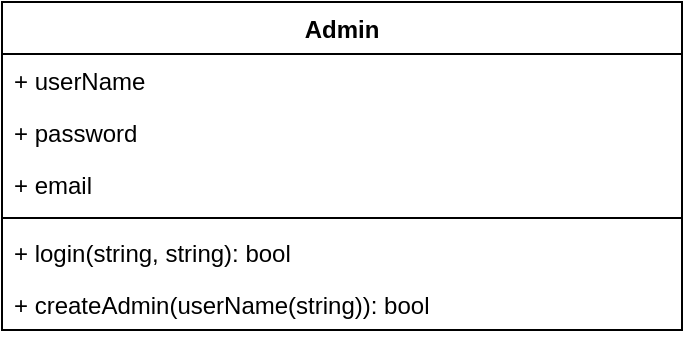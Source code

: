 <mxfile version="16.5.6" type="github">
  <diagram id="C5RBs43oDa-KdzZeNtuy" name="Page-1">
    <mxGraphModel dx="868" dy="482" grid="1" gridSize="10" guides="1" tooltips="1" connect="1" arrows="1" fold="1" page="1" pageScale="1" pageWidth="827" pageHeight="1169" math="0" shadow="0">
      <root>
        <mxCell id="WIyWlLk6GJQsqaUBKTNV-0" />
        <mxCell id="WIyWlLk6GJQsqaUBKTNV-1" parent="WIyWlLk6GJQsqaUBKTNV-0" />
        <mxCell id="dLxVtqeIuWyziBXia6Sw-16" value="Admin" style="swimlane;fontStyle=1;align=center;verticalAlign=top;childLayout=stackLayout;horizontal=1;startSize=26;horizontalStack=0;resizeParent=1;resizeParentMax=0;resizeLast=0;collapsible=1;marginBottom=0;" vertex="1" parent="WIyWlLk6GJQsqaUBKTNV-1">
          <mxGeometry x="40" y="30" width="340" height="164" as="geometry" />
        </mxCell>
        <mxCell id="dLxVtqeIuWyziBXia6Sw-17" value="+ userName&#xa;" style="text;strokeColor=none;fillColor=none;align=left;verticalAlign=top;spacingLeft=4;spacingRight=4;overflow=hidden;rotatable=0;points=[[0,0.5],[1,0.5]];portConstraint=eastwest;" vertex="1" parent="dLxVtqeIuWyziBXia6Sw-16">
          <mxGeometry y="26" width="340" height="26" as="geometry" />
        </mxCell>
        <mxCell id="dLxVtqeIuWyziBXia6Sw-21" value="+ password" style="text;strokeColor=none;fillColor=none;align=left;verticalAlign=top;spacingLeft=4;spacingRight=4;overflow=hidden;rotatable=0;points=[[0,0.5],[1,0.5]];portConstraint=eastwest;" vertex="1" parent="dLxVtqeIuWyziBXia6Sw-16">
          <mxGeometry y="52" width="340" height="26" as="geometry" />
        </mxCell>
        <mxCell id="dLxVtqeIuWyziBXia6Sw-22" value="+ email" style="text;strokeColor=none;fillColor=none;align=left;verticalAlign=top;spacingLeft=4;spacingRight=4;overflow=hidden;rotatable=0;points=[[0,0.5],[1,0.5]];portConstraint=eastwest;" vertex="1" parent="dLxVtqeIuWyziBXia6Sw-16">
          <mxGeometry y="78" width="340" height="26" as="geometry" />
        </mxCell>
        <mxCell id="dLxVtqeIuWyziBXia6Sw-18" value="" style="line;strokeWidth=1;fillColor=none;align=left;verticalAlign=middle;spacingTop=-1;spacingLeft=3;spacingRight=3;rotatable=0;labelPosition=right;points=[];portConstraint=eastwest;" vertex="1" parent="dLxVtqeIuWyziBXia6Sw-16">
          <mxGeometry y="104" width="340" height="8" as="geometry" />
        </mxCell>
        <mxCell id="dLxVtqeIuWyziBXia6Sw-19" value="+ login(string, string): bool&#xa;" style="text;strokeColor=none;fillColor=none;align=left;verticalAlign=top;spacingLeft=4;spacingRight=4;overflow=hidden;rotatable=0;points=[[0,0.5],[1,0.5]];portConstraint=eastwest;" vertex="1" parent="dLxVtqeIuWyziBXia6Sw-16">
          <mxGeometry y="112" width="340" height="26" as="geometry" />
        </mxCell>
        <mxCell id="dLxVtqeIuWyziBXia6Sw-23" value="+ createAdmin(userName(string)): bool&#xa;" style="text;strokeColor=none;fillColor=none;align=left;verticalAlign=top;spacingLeft=4;spacingRight=4;overflow=hidden;rotatable=0;points=[[0,0.5],[1,0.5]];portConstraint=eastwest;" vertex="1" parent="dLxVtqeIuWyziBXia6Sw-16">
          <mxGeometry y="138" width="340" height="26" as="geometry" />
        </mxCell>
      </root>
    </mxGraphModel>
  </diagram>
</mxfile>
